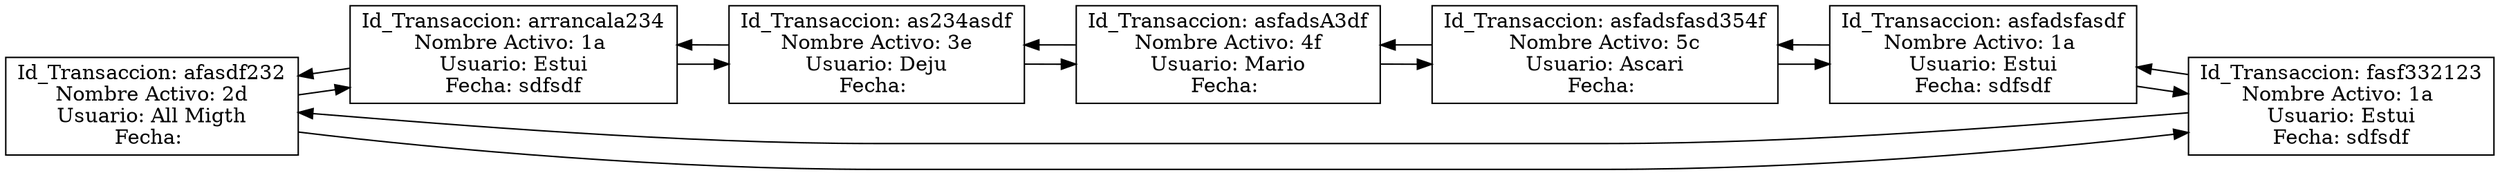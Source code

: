 digraph a{
rankdir = LR
node[shape = rectangle]
X00F4AD78[label = "Id_Transaccion: afasdf232
Nombre Activo: 2d
Usuario: All Migth
Fecha: "]
X00F49408[label = "Id_Transaccion: arrancala234
Nombre Activo: 1a 
Usuario: Estui
Fecha: sdfsdf"]
X00F4AE28[label = "Id_Transaccion: as234asdf
Nombre Activo: 3e
Usuario: Deju
Fecha: "]
X00F4AED8[label = "Id_Transaccion: asfadsA3df
Nombre Activo: 4f
Usuario: Mario
Fecha: "]
X00F4B790[label = "Id_Transaccion: asfadsfasd354f
Nombre Activo: 5c
Usuario: Ascari
Fecha: "]
X00F49358[label = "Id_Transaccion: asfadsfasdf
Nombre Activo: 1a 
Usuario: Estui
Fecha: sdfsdf"]
X00F494B8[label = "Id_Transaccion: fasf332123
Nombre Activo: 1a 
Usuario: Estui
Fecha: sdfsdf"]
X00F4AD78-> X00F49408
X00F4AD78-> X00F494B8
X00F49408-> X00F4AE28
X00F49408-> X00F4AD78
X00F4AE28-> X00F4AED8
X00F4AE28-> X00F49408
X00F4AED8-> X00F4B790
X00F4AED8-> X00F4AE28
X00F4B790-> X00F49358
X00F4B790-> X00F4AED8
X00F49358-> X00F494B8
X00F49358-> X00F4B790
X00F494B8-> X00F4AD78
X00F494B8-> X00F49358
}
